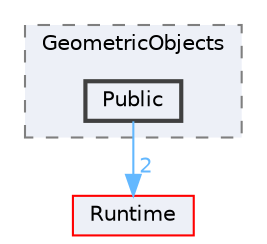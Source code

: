 digraph "Public"
{
 // INTERACTIVE_SVG=YES
 // LATEX_PDF_SIZE
  bgcolor="transparent";
  edge [fontname=Helvetica,fontsize=10,labelfontname=Helvetica,labelfontsize=10];
  node [fontname=Helvetica,fontsize=10,shape=box,height=0.2,width=0.4];
  compound=true
  subgraph clusterdir_b2d9f057188110fe88e0255203143e5b {
    graph [ bgcolor="#edf0f7", pencolor="grey50", label="GeometricObjects", fontname=Helvetica,fontsize=10 style="filled,dashed", URL="dir_b2d9f057188110fe88e0255203143e5b.html",tooltip=""]
  dir_9f7b009ff7d3cc424f6af1aa108044f3 [label="Public", fillcolor="#edf0f7", color="grey25", style="filled,bold", URL="dir_9f7b009ff7d3cc424f6af1aa108044f3.html",tooltip=""];
  }
  dir_7536b172fbd480bfd146a1b1acd6856b [label="Runtime", fillcolor="#edf0f7", color="red", style="filled", URL="dir_7536b172fbd480bfd146a1b1acd6856b.html",tooltip=""];
  dir_9f7b009ff7d3cc424f6af1aa108044f3->dir_7536b172fbd480bfd146a1b1acd6856b [headlabel="2", labeldistance=1.5 headhref="dir_000861_000984.html" href="dir_000861_000984.html" color="steelblue1" fontcolor="steelblue1"];
}
